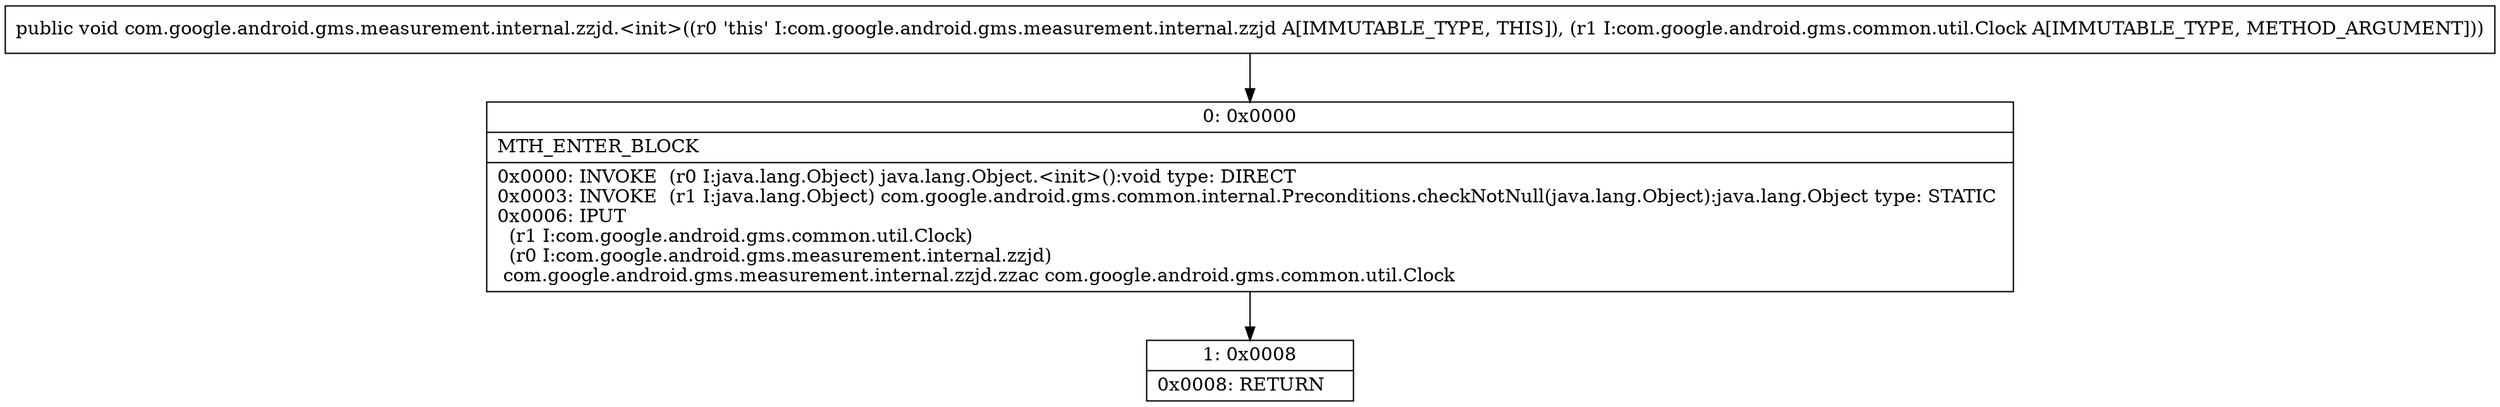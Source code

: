 digraph "CFG forcom.google.android.gms.measurement.internal.zzjd.\<init\>(Lcom\/google\/android\/gms\/common\/util\/Clock;)V" {
Node_0 [shape=record,label="{0\:\ 0x0000|MTH_ENTER_BLOCK\l|0x0000: INVOKE  (r0 I:java.lang.Object) java.lang.Object.\<init\>():void type: DIRECT \l0x0003: INVOKE  (r1 I:java.lang.Object) com.google.android.gms.common.internal.Preconditions.checkNotNull(java.lang.Object):java.lang.Object type: STATIC \l0x0006: IPUT  \l  (r1 I:com.google.android.gms.common.util.Clock)\l  (r0 I:com.google.android.gms.measurement.internal.zzjd)\l com.google.android.gms.measurement.internal.zzjd.zzac com.google.android.gms.common.util.Clock \l}"];
Node_1 [shape=record,label="{1\:\ 0x0008|0x0008: RETURN   \l}"];
MethodNode[shape=record,label="{public void com.google.android.gms.measurement.internal.zzjd.\<init\>((r0 'this' I:com.google.android.gms.measurement.internal.zzjd A[IMMUTABLE_TYPE, THIS]), (r1 I:com.google.android.gms.common.util.Clock A[IMMUTABLE_TYPE, METHOD_ARGUMENT])) }"];
MethodNode -> Node_0;
Node_0 -> Node_1;
}

